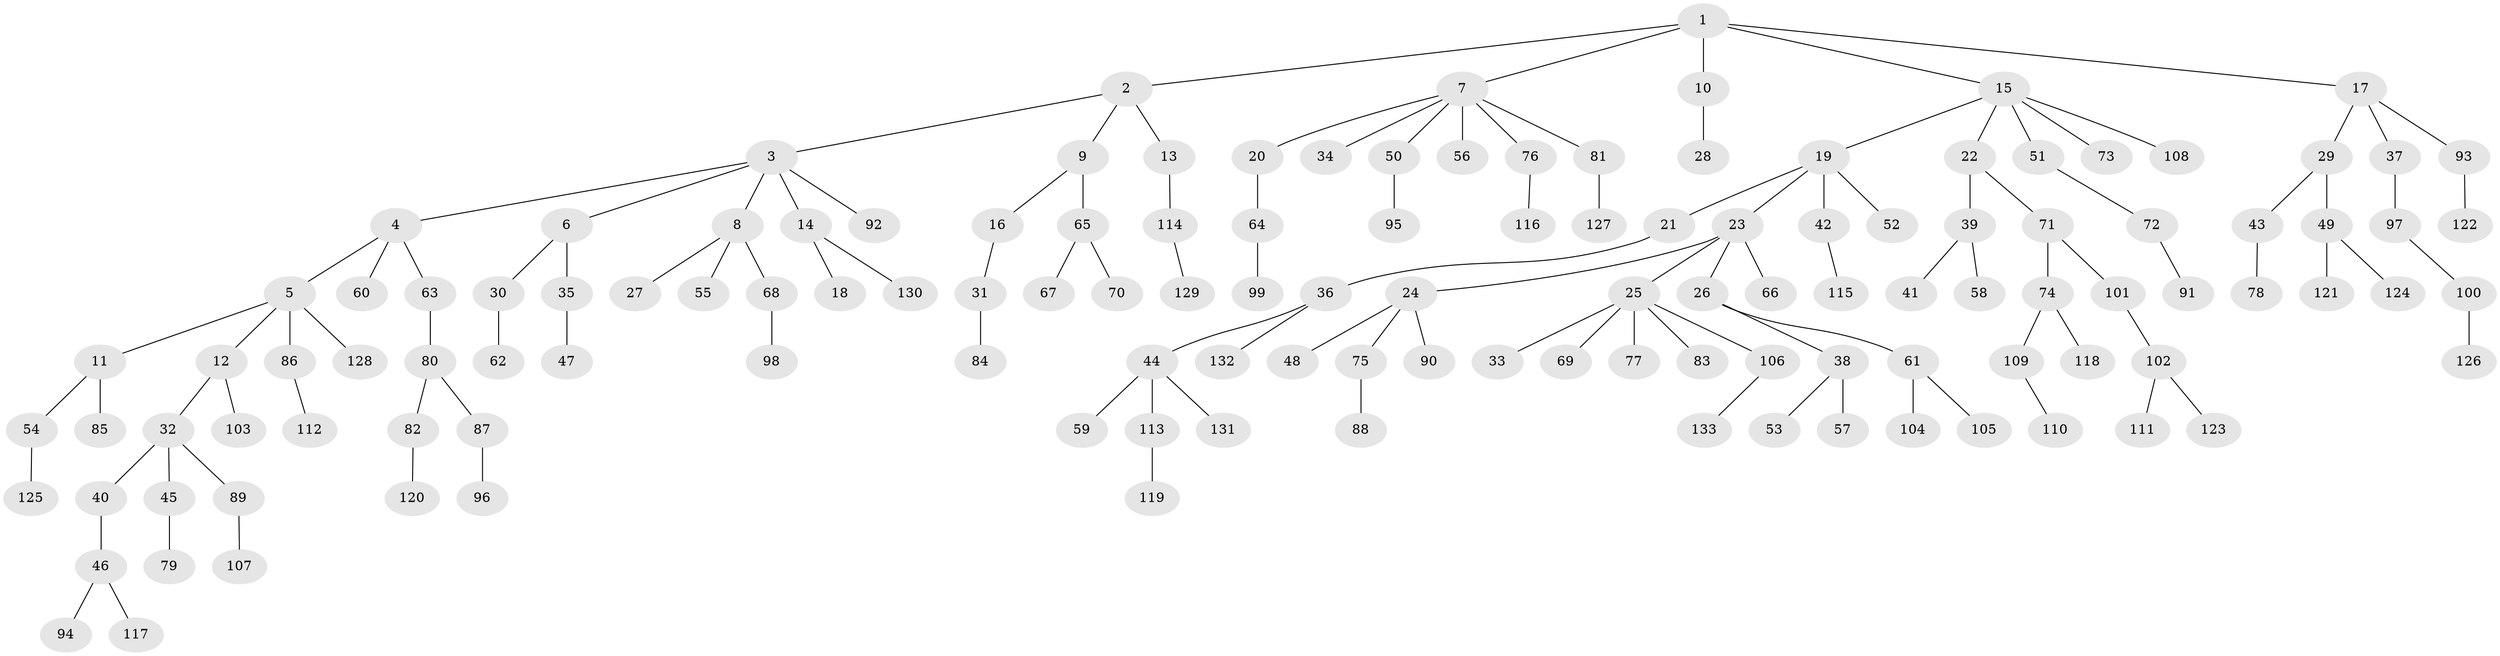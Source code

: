 // Generated by graph-tools (version 1.1) at 2025/15/03/09/25 04:15:32]
// undirected, 133 vertices, 132 edges
graph export_dot {
graph [start="1"]
  node [color=gray90,style=filled];
  1;
  2;
  3;
  4;
  5;
  6;
  7;
  8;
  9;
  10;
  11;
  12;
  13;
  14;
  15;
  16;
  17;
  18;
  19;
  20;
  21;
  22;
  23;
  24;
  25;
  26;
  27;
  28;
  29;
  30;
  31;
  32;
  33;
  34;
  35;
  36;
  37;
  38;
  39;
  40;
  41;
  42;
  43;
  44;
  45;
  46;
  47;
  48;
  49;
  50;
  51;
  52;
  53;
  54;
  55;
  56;
  57;
  58;
  59;
  60;
  61;
  62;
  63;
  64;
  65;
  66;
  67;
  68;
  69;
  70;
  71;
  72;
  73;
  74;
  75;
  76;
  77;
  78;
  79;
  80;
  81;
  82;
  83;
  84;
  85;
  86;
  87;
  88;
  89;
  90;
  91;
  92;
  93;
  94;
  95;
  96;
  97;
  98;
  99;
  100;
  101;
  102;
  103;
  104;
  105;
  106;
  107;
  108;
  109;
  110;
  111;
  112;
  113;
  114;
  115;
  116;
  117;
  118;
  119;
  120;
  121;
  122;
  123;
  124;
  125;
  126;
  127;
  128;
  129;
  130;
  131;
  132;
  133;
  1 -- 2;
  1 -- 7;
  1 -- 10;
  1 -- 15;
  1 -- 17;
  2 -- 3;
  2 -- 9;
  2 -- 13;
  3 -- 4;
  3 -- 6;
  3 -- 8;
  3 -- 14;
  3 -- 92;
  4 -- 5;
  4 -- 60;
  4 -- 63;
  5 -- 11;
  5 -- 12;
  5 -- 86;
  5 -- 128;
  6 -- 30;
  6 -- 35;
  7 -- 20;
  7 -- 34;
  7 -- 50;
  7 -- 56;
  7 -- 76;
  7 -- 81;
  8 -- 27;
  8 -- 55;
  8 -- 68;
  9 -- 16;
  9 -- 65;
  10 -- 28;
  11 -- 54;
  11 -- 85;
  12 -- 32;
  12 -- 103;
  13 -- 114;
  14 -- 18;
  14 -- 130;
  15 -- 19;
  15 -- 22;
  15 -- 51;
  15 -- 73;
  15 -- 108;
  16 -- 31;
  17 -- 29;
  17 -- 37;
  17 -- 93;
  19 -- 21;
  19 -- 23;
  19 -- 42;
  19 -- 52;
  20 -- 64;
  21 -- 36;
  22 -- 39;
  22 -- 71;
  23 -- 24;
  23 -- 25;
  23 -- 26;
  23 -- 66;
  24 -- 48;
  24 -- 75;
  24 -- 90;
  25 -- 33;
  25 -- 69;
  25 -- 77;
  25 -- 83;
  25 -- 106;
  26 -- 38;
  26 -- 61;
  29 -- 43;
  29 -- 49;
  30 -- 62;
  31 -- 84;
  32 -- 40;
  32 -- 45;
  32 -- 89;
  35 -- 47;
  36 -- 44;
  36 -- 132;
  37 -- 97;
  38 -- 53;
  38 -- 57;
  39 -- 41;
  39 -- 58;
  40 -- 46;
  42 -- 115;
  43 -- 78;
  44 -- 59;
  44 -- 113;
  44 -- 131;
  45 -- 79;
  46 -- 94;
  46 -- 117;
  49 -- 121;
  49 -- 124;
  50 -- 95;
  51 -- 72;
  54 -- 125;
  61 -- 104;
  61 -- 105;
  63 -- 80;
  64 -- 99;
  65 -- 67;
  65 -- 70;
  68 -- 98;
  71 -- 74;
  71 -- 101;
  72 -- 91;
  74 -- 109;
  74 -- 118;
  75 -- 88;
  76 -- 116;
  80 -- 82;
  80 -- 87;
  81 -- 127;
  82 -- 120;
  86 -- 112;
  87 -- 96;
  89 -- 107;
  93 -- 122;
  97 -- 100;
  100 -- 126;
  101 -- 102;
  102 -- 111;
  102 -- 123;
  106 -- 133;
  109 -- 110;
  113 -- 119;
  114 -- 129;
}
